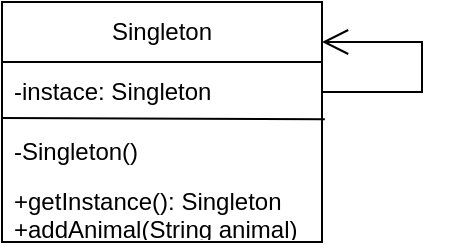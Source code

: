 <mxfile version="21.1.4">
  <diagram name="Página-1" id="CFHjHU-tRy1a4viiEtZx">
    <mxGraphModel dx="480" dy="581" grid="1" gridSize="10" guides="1" tooltips="1" connect="1" arrows="1" fold="1" page="1" pageScale="1" pageWidth="827" pageHeight="1169" math="0" shadow="0">
      <root>
        <mxCell id="0" />
        <mxCell id="1" parent="0" />
        <mxCell id="wd4e8PFYJihfpnkYh5au-208" value="Singleton" style="swimlane;fontStyle=0;childLayout=stackLayout;horizontal=1;startSize=30;horizontalStack=0;resizeParent=1;resizeParentMax=0;resizeLast=0;collapsible=1;marginBottom=0;whiteSpace=wrap;html=1;" parent="1" vertex="1">
          <mxGeometry x="320" y="530" width="160" height="120" as="geometry" />
        </mxCell>
        <mxCell id="wd4e8PFYJihfpnkYh5au-213" style="edgeStyle=orthogonalEdgeStyle;rounded=0;orthogonalLoop=1;jettySize=auto;html=1;exitX=1;exitY=0.5;exitDx=0;exitDy=0;endArrow=open;endFill=0;startSize=9;endSize=11;" parent="wd4e8PFYJihfpnkYh5au-208" source="wd4e8PFYJihfpnkYh5au-209" edge="1">
          <mxGeometry relative="1" as="geometry">
            <mxPoint x="160" y="20" as="targetPoint" />
            <Array as="points">
              <mxPoint x="210" y="45" />
              <mxPoint x="210" y="20" />
            </Array>
          </mxGeometry>
        </mxCell>
        <mxCell id="wd4e8PFYJihfpnkYh5au-209" value="-instace: Singleton" style="text;strokeColor=none;fillColor=none;align=left;verticalAlign=middle;spacingLeft=4;spacingRight=4;overflow=hidden;points=[[0,0.5],[1,0.5]];portConstraint=eastwest;rotatable=0;whiteSpace=wrap;html=1;" parent="wd4e8PFYJihfpnkYh5au-208" vertex="1">
          <mxGeometry y="30" width="160" height="30" as="geometry" />
        </mxCell>
        <mxCell id="wd4e8PFYJihfpnkYh5au-210" value="-Singleton()" style="text;strokeColor=none;fillColor=none;align=left;verticalAlign=middle;spacingLeft=4;spacingRight=4;overflow=hidden;points=[[0,0.5],[1,0.5]];portConstraint=eastwest;rotatable=0;whiteSpace=wrap;html=1;" parent="wd4e8PFYJihfpnkYh5au-208" vertex="1">
          <mxGeometry y="60" width="160" height="30" as="geometry" />
        </mxCell>
        <mxCell id="wd4e8PFYJihfpnkYh5au-212" value="" style="endArrow=none;html=1;rounded=0;entryX=1.009;entryY=0.953;entryDx=0;entryDy=0;entryPerimeter=0;" parent="wd4e8PFYJihfpnkYh5au-208" edge="1" target="wd4e8PFYJihfpnkYh5au-209">
          <mxGeometry width="50" height="50" relative="1" as="geometry">
            <mxPoint y="58" as="sourcePoint" />
            <mxPoint x="150" y="58" as="targetPoint" />
            <Array as="points" />
          </mxGeometry>
        </mxCell>
        <mxCell id="wd4e8PFYJihfpnkYh5au-211" value="+getInstance(): Singleton&lt;br&gt;+addAnimal(String animal)" style="text;strokeColor=none;fillColor=none;align=left;verticalAlign=middle;spacingLeft=4;spacingRight=4;overflow=hidden;points=[[0,0.5],[1,0.5]];portConstraint=eastwest;rotatable=0;whiteSpace=wrap;html=1;" parent="wd4e8PFYJihfpnkYh5au-208" vertex="1">
          <mxGeometry y="90" width="160" height="30" as="geometry" />
        </mxCell>
      </root>
    </mxGraphModel>
  </diagram>
</mxfile>
